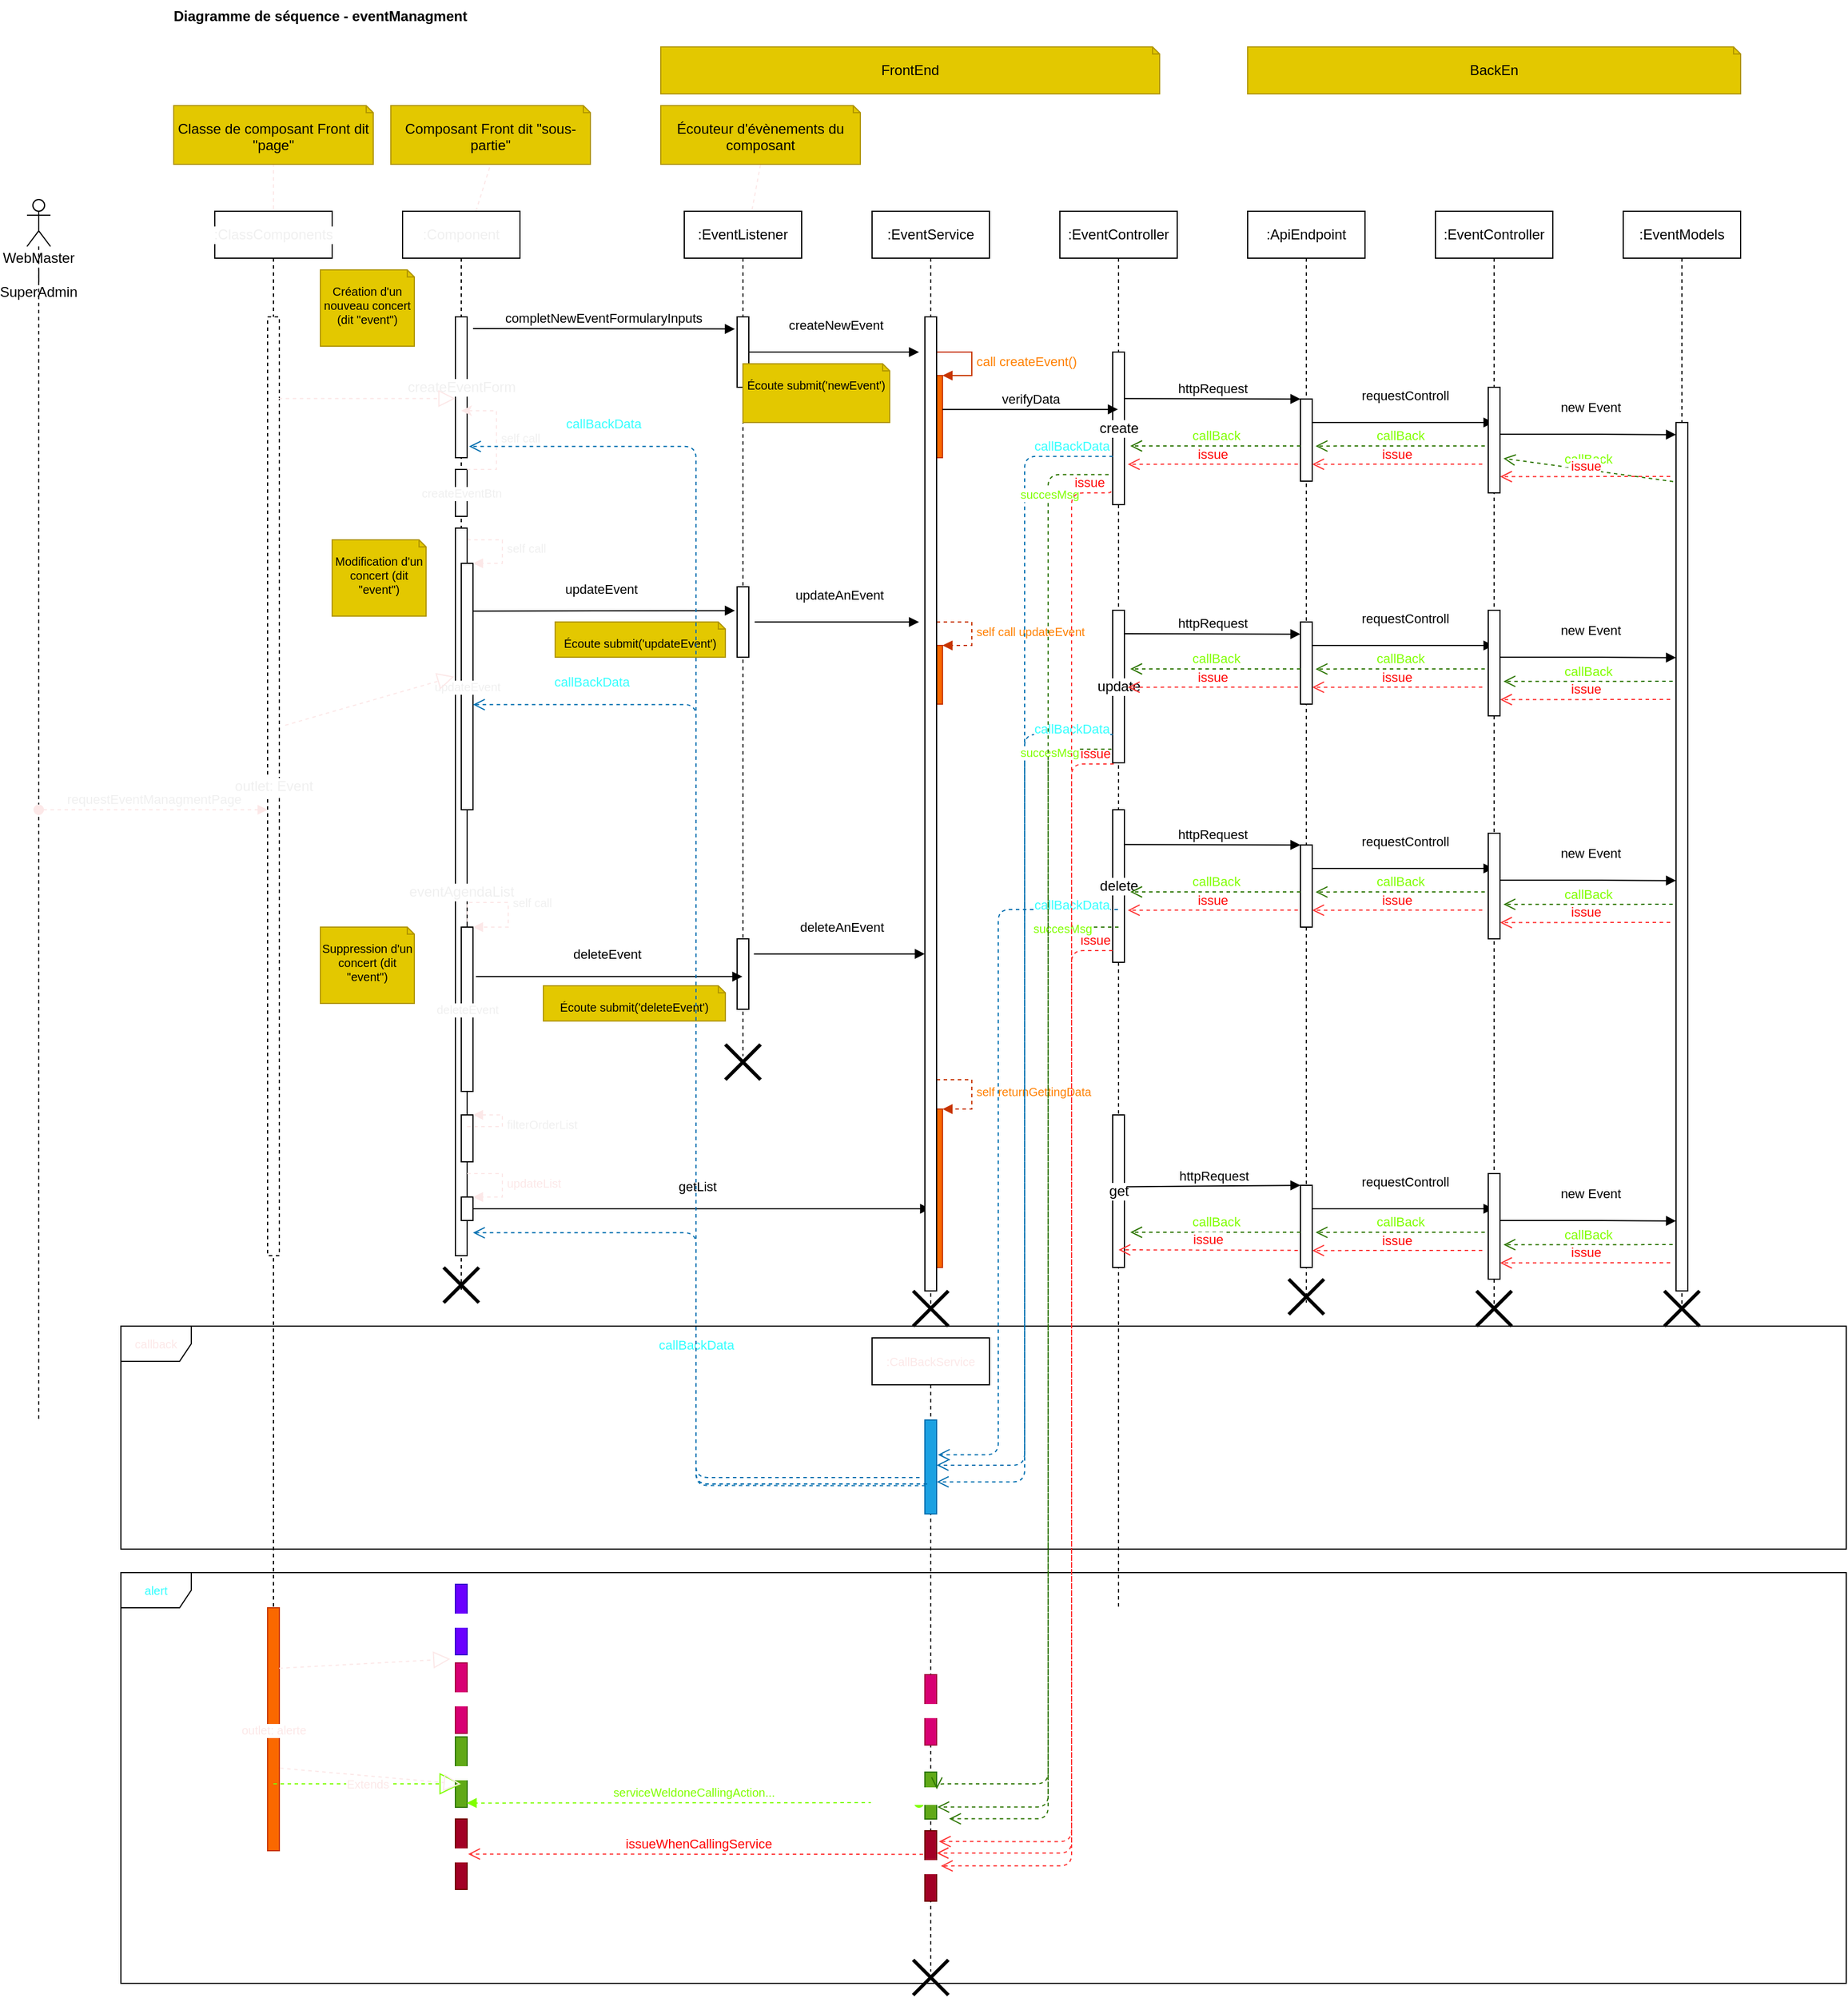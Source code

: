 <mxfile>
    <diagram id="rlpHna2dZdQ53F5dGSps" name="Page-1">
        <mxGraphModel dx="4118" dy="2448" grid="1" gridSize="10" guides="1" tooltips="1" connect="1" arrows="1" fold="1" page="1" pageScale="1" pageWidth="850" pageHeight="1100" math="0" shadow="0">
            <root>
                <mxCell id="0"/>
                <mxCell id="1" parent="0"/>
                <mxCell id="185" value=":CallBackService" style="shape=umlLifeline;perimeter=lifelinePerimeter;whiteSpace=wrap;html=1;container=1;collapsible=0;recursiveResize=0;outlineConnect=0;labelBackgroundColor=default;fontSize=10;fontColor=#FCE8E8;" vertex="1" parent="1">
                    <mxGeometry x="190" y="1140" width="100" height="540" as="geometry"/>
                </mxCell>
                <mxCell id="189" value="" style="html=1;points=[];perimeter=orthogonalPerimeter;labelBackgroundColor=default;fontSize=10;fontColor=#ffffff;fillColor=#1ba1e2;strokeColor=#006EAF;" vertex="1" parent="185">
                    <mxGeometry x="45" y="70" width="10" height="80" as="geometry"/>
                </mxCell>
                <mxCell id="183" value="alert" style="shape=umlFrame;whiteSpace=wrap;html=1;labelBackgroundColor=default;fontSize=10;fontColor=#33FFFF;movable=1;resizable=1;rotatable=1;deletable=1;editable=1;connectable=1;" vertex="1" parent="1">
                    <mxGeometry x="-450" y="1340" width="1470" height="350" as="geometry"/>
                </mxCell>
                <mxCell id="73" value="" style="edgeStyle=none;orthogonalLoop=1;jettySize=auto;html=1;strokeColor=#FCE8E8;fontColor=#F0F0F0;entryX=0.5;entryY=1;entryDx=0;entryDy=0;entryPerimeter=0;endArrow=none;endFill=0;dashed=1;" edge="1" parent="1" source="4" target="72">
                    <mxGeometry width="80" relative="1" as="geometry">
                        <mxPoint x="-151.038" y="230" as="sourcePoint"/>
                        <mxPoint x="-125.0" y="150" as="targetPoint"/>
                        <Array as="points"/>
                    </mxGeometry>
                </mxCell>
                <mxCell id="70" value="" style="edgeStyle=none;orthogonalLoop=1;jettySize=auto;html=1;strokeColor=#FCE8E8;fontColor=#F0F0F0;entryX=0.5;entryY=1;entryDx=0;entryDy=0;entryPerimeter=0;endArrow=none;endFill=0;dashed=1;" edge="1" parent="1" source="67" target="68">
                    <mxGeometry width="80" relative="1" as="geometry">
                        <mxPoint x="-320" y="170" as="sourcePoint"/>
                        <mxPoint x="-80" y="320" as="targetPoint"/>
                        <Array as="points"/>
                    </mxGeometry>
                </mxCell>
                <mxCell id="71" value="" style="edgeStyle=none;orthogonalLoop=1;jettySize=auto;html=1;strokeColor=#FCE8E8;fontColor=#F0F0F0;entryX=0.5;entryY=1;entryDx=0;entryDy=0;entryPerimeter=0;endArrow=none;endFill=0;dashed=1;" edge="1" parent="1" source="66" target="69">
                    <mxGeometry width="80" relative="1" as="geometry">
                        <mxPoint x="-310" y="180" as="sourcePoint"/>
                        <mxPoint x="-310" y="150" as="targetPoint"/>
                        <Array as="points"/>
                    </mxGeometry>
                </mxCell>
                <mxCell id="2" value="WebMaster | SuperAdmin" style="shape=umlLifeline;participant=umlActor;perimeter=lifelinePerimeter;whiteSpace=wrap;html=1;container=1;collapsible=0;recursiveResize=0;verticalAlign=top;spacingTop=36;outlineConnect=0;" parent="1" vertex="1">
                    <mxGeometry x="-530" y="170" width="20" height="1040" as="geometry"/>
                </mxCell>
                <mxCell id="3" value="Diagramme de séquence - eventManagment" style="text;align=left;fontStyle=1;verticalAlign=middle;spacingLeft=3;spacingRight=3;strokeColor=none;rotatable=0;points=[[0,0.5],[1,0.5]];portConstraint=eastwest;labelBackgroundColor=default;" parent="1" vertex="1">
                    <mxGeometry x="-410" width="550" height="26" as="geometry"/>
                </mxCell>
                <mxCell id="4" value=":EventListener" style="shape=umlLifeline;perimeter=lifelinePerimeter;whiteSpace=wrap;html=1;container=1;collapsible=0;recursiveResize=0;outlineConnect=0;" parent="1" vertex="1">
                    <mxGeometry x="30" y="180" width="100" height="720" as="geometry"/>
                </mxCell>
                <mxCell id="24" value="" style="html=1;points=[];perimeter=orthogonalPerimeter;labelBackgroundColor=none;" vertex="1" parent="4">
                    <mxGeometry x="45" y="90" width="10" height="60" as="geometry"/>
                </mxCell>
                <mxCell id="48" value="" style="html=1;points=[];perimeter=orthogonalPerimeter;labelBackgroundColor=none;" vertex="1" parent="4">
                    <mxGeometry x="45" y="320" width="10" height="60" as="geometry"/>
                </mxCell>
                <mxCell id="58" value="" style="html=1;points=[];perimeter=orthogonalPerimeter;labelBackgroundColor=none;" vertex="1" parent="4">
                    <mxGeometry x="45" y="620" width="10" height="60" as="geometry"/>
                </mxCell>
                <mxCell id="57" value="Écoute submit('deleteEvent')" style="shape=note2;boundedLbl=1;whiteSpace=wrap;html=1;size=6;verticalAlign=top;align=center;labelBackgroundColor=none;fillColor=#e3c800;fontColor=#000000;strokeColor=#B09500;fontSize=10;" vertex="1" parent="4">
                    <mxGeometry x="-120" y="660" width="155" height="30" as="geometry"/>
                </mxCell>
                <mxCell id="5" value=":EventController" style="shape=umlLifeline;perimeter=lifelinePerimeter;whiteSpace=wrap;html=1;container=1;collapsible=0;recursiveResize=0;outlineConnect=0;" parent="1" vertex="1">
                    <mxGeometry x="350" y="180" width="100" height="1190" as="geometry"/>
                </mxCell>
                <mxCell id="32" value="create" style="html=1;points=[];perimeter=orthogonalPerimeter;labelBackgroundColor=default;" vertex="1" parent="5">
                    <mxGeometry x="45" y="120" width="10" height="130" as="geometry"/>
                </mxCell>
                <mxCell id="109" value="update" style="html=1;points=[];perimeter=orthogonalPerimeter;labelBackgroundColor=default;" vertex="1" parent="5">
                    <mxGeometry x="45" y="340" width="10" height="130" as="geometry"/>
                </mxCell>
                <mxCell id="110" value="delete" style="html=1;points=[];perimeter=orthogonalPerimeter;labelBackgroundColor=default;" vertex="1" parent="5">
                    <mxGeometry x="45" y="510" width="10" height="130" as="geometry"/>
                </mxCell>
                <mxCell id="196" value="get" style="html=1;points=[];perimeter=orthogonalPerimeter;labelBackgroundColor=default;" vertex="1" parent="5">
                    <mxGeometry x="45" y="770" width="10" height="130" as="geometry"/>
                </mxCell>
                <mxCell id="6" value=":ApiEndpoint" style="shape=umlLifeline;perimeter=lifelinePerimeter;whiteSpace=wrap;html=1;container=1;collapsible=0;recursiveResize=0;outlineConnect=0;" parent="1" vertex="1">
                    <mxGeometry x="510" y="180" width="100" height="930" as="geometry"/>
                </mxCell>
                <mxCell id="11" value="" style="html=1;points=[];perimeter=orthogonalPerimeter;" parent="6" vertex="1">
                    <mxGeometry x="45" y="160" width="10" height="70" as="geometry"/>
                </mxCell>
                <mxCell id="40" value="requestControll" style="html=1;verticalAlign=bottom;endArrow=block;" edge="1" parent="6" target="16">
                    <mxGeometry x="0.024" y="14" width="80" relative="1" as="geometry">
                        <mxPoint x="55" y="180" as="sourcePoint"/>
                        <mxPoint x="200" y="180" as="targetPoint"/>
                        <mxPoint as="offset"/>
                        <Array as="points">
                            <mxPoint x="130" y="180"/>
                        </Array>
                    </mxGeometry>
                </mxCell>
                <mxCell id="111" value="" style="html=1;points=[];perimeter=orthogonalPerimeter;" vertex="1" parent="6">
                    <mxGeometry x="45" y="360.35" width="10" height="20" as="geometry"/>
                </mxCell>
                <mxCell id="112" value="httpRequest" style="html=1;verticalAlign=bottom;endArrow=block;entryX=0;entryY=0;exitX=1.038;exitY=0.305;exitDx=0;exitDy=0;exitPerimeter=0;" edge="1" parent="6" target="111">
                    <mxGeometry x="-0.003" relative="1" as="geometry">
                        <mxPoint x="-104.62" y="360.0" as="sourcePoint"/>
                        <mxPoint as="offset"/>
                    </mxGeometry>
                </mxCell>
                <mxCell id="128" value="callBack" style="html=1;verticalAlign=bottom;endArrow=open;dashed=1;endSize=8;entryX=1.248;entryY=0.677;entryDx=0;entryDy=0;entryPerimeter=0;fontColor=#80FF00;strokeColor=#2D7600;fillColor=#60a917;exitX=-0.282;exitY=0.611;exitDx=0;exitDy=0;exitPerimeter=0;" edge="1" parent="6">
                    <mxGeometry relative="1" as="geometry">
                        <mxPoint x="57.9" y="200.07" as="targetPoint"/>
                        <mxPoint x="202.1" y="200.0" as="sourcePoint"/>
                    </mxGeometry>
                </mxCell>
                <mxCell id="129" value="issue" style="html=1;verticalAlign=bottom;endArrow=open;dashed=1;endSize=8;entryX=1.458;entryY=0.122;entryDx=0;entryDy=0;entryPerimeter=0;fontColor=#FF0000;strokeColor=#FF3333;" edge="1" parent="6">
                    <mxGeometry relative="1" as="geometry">
                        <mxPoint x="55.0" y="215.59" as="targetPoint"/>
                        <mxPoint x="199.92" y="215.45" as="sourcePoint"/>
                    </mxGeometry>
                </mxCell>
                <mxCell id="130" value="callBack" style="html=1;verticalAlign=bottom;endArrow=open;dashed=1;endSize=8;fontColor=#80FF00;strokeColor=#2D7600;fillColor=#60a917;exitX=-0.282;exitY=0.611;exitDx=0;exitDy=0;exitPerimeter=0;" edge="1" parent="6">
                    <mxGeometry relative="1" as="geometry">
                        <mxPoint x="-100" y="200" as="targetPoint"/>
                        <mxPoint x="45.0" y="200" as="sourcePoint"/>
                    </mxGeometry>
                </mxCell>
                <mxCell id="131" value="issue" style="html=1;verticalAlign=bottom;endArrow=open;dashed=1;endSize=8;entryX=1.458;entryY=0.122;entryDx=0;entryDy=0;entryPerimeter=0;fontColor=#FF0000;strokeColor=#FF3333;" edge="1" parent="6">
                    <mxGeometry relative="1" as="geometry">
                        <mxPoint x="-102.1" y="215.59" as="targetPoint"/>
                        <mxPoint x="42.82" y="215.45" as="sourcePoint"/>
                    </mxGeometry>
                </mxCell>
                <mxCell id="36" value="" style="shape=umlDestroy;whiteSpace=wrap;html=1;strokeWidth=3;labelBackgroundColor=none;" vertex="1" parent="6">
                    <mxGeometry x="35" y="910" width="30" height="30" as="geometry"/>
                </mxCell>
                <mxCell id="12" value="httpRequest" style="html=1;verticalAlign=bottom;endArrow=block;entryX=0;entryY=0;exitX=1.038;exitY=0.305;exitDx=0;exitDy=0;exitPerimeter=0;" parent="1" source="32" target="11" edge="1">
                    <mxGeometry x="-0.003" relative="1" as="geometry">
                        <mxPoint x="410" y="340" as="sourcePoint"/>
                        <mxPoint as="offset"/>
                    </mxGeometry>
                </mxCell>
                <mxCell id="16" value=":EventController" style="shape=umlLifeline;perimeter=lifelinePerimeter;whiteSpace=wrap;html=1;container=1;collapsible=0;recursiveResize=0;outlineConnect=0;" vertex="1" parent="1">
                    <mxGeometry x="670" y="180" width="100" height="940" as="geometry"/>
                </mxCell>
                <mxCell id="41" value="" style="html=1;points=[];perimeter=orthogonalPerimeter;" vertex="1" parent="16">
                    <mxGeometry x="45" y="150" width="10" height="90" as="geometry"/>
                </mxCell>
                <mxCell id="132" value="" style="html=1;points=[];perimeter=orthogonalPerimeter;" vertex="1" parent="16">
                    <mxGeometry x="-115" y="350" width="10" height="70" as="geometry"/>
                </mxCell>
                <mxCell id="133" value="requestControll" style="html=1;verticalAlign=bottom;endArrow=block;" edge="1" parent="16">
                    <mxGeometry x="0.024" y="14" width="80" relative="1" as="geometry">
                        <mxPoint x="-105" y="370" as="sourcePoint"/>
                        <mxPoint x="49.5" y="370" as="targetPoint"/>
                        <mxPoint as="offset"/>
                        <Array as="points">
                            <mxPoint x="-30" y="370"/>
                        </Array>
                    </mxGeometry>
                </mxCell>
                <mxCell id="134" value="callBack" style="html=1;verticalAlign=bottom;endArrow=open;dashed=1;endSize=8;entryX=1.248;entryY=0.677;entryDx=0;entryDy=0;entryPerimeter=0;fontColor=#80FF00;strokeColor=#2D7600;fillColor=#60a917;exitX=-0.282;exitY=0.611;exitDx=0;exitDy=0;exitPerimeter=0;" edge="1" parent="16">
                    <mxGeometry relative="1" as="geometry">
                        <mxPoint x="-102.1" y="390.07" as="targetPoint"/>
                        <mxPoint x="42.1" y="390" as="sourcePoint"/>
                    </mxGeometry>
                </mxCell>
                <mxCell id="135" value="issue" style="html=1;verticalAlign=bottom;endArrow=open;dashed=1;endSize=8;entryX=1.458;entryY=0.122;entryDx=0;entryDy=0;entryPerimeter=0;fontColor=#FF0000;strokeColor=#FF3333;" edge="1" parent="16">
                    <mxGeometry relative="1" as="geometry">
                        <mxPoint x="-105.0" y="405.59" as="targetPoint"/>
                        <mxPoint x="39.92" y="405.45" as="sourcePoint"/>
                    </mxGeometry>
                </mxCell>
                <mxCell id="136" value="callBack" style="html=1;verticalAlign=bottom;endArrow=open;dashed=1;endSize=8;fontColor=#80FF00;strokeColor=#2D7600;fillColor=#60a917;exitX=-0.282;exitY=0.611;exitDx=0;exitDy=0;exitPerimeter=0;" edge="1" parent="16">
                    <mxGeometry relative="1" as="geometry">
                        <mxPoint x="-260" y="390" as="targetPoint"/>
                        <mxPoint x="-115" y="390" as="sourcePoint"/>
                    </mxGeometry>
                </mxCell>
                <mxCell id="137" value="issue" style="html=1;verticalAlign=bottom;endArrow=open;dashed=1;endSize=8;entryX=1.458;entryY=0.122;entryDx=0;entryDy=0;entryPerimeter=0;fontColor=#FF0000;strokeColor=#FF3333;" edge="1" parent="16">
                    <mxGeometry relative="1" as="geometry">
                        <mxPoint x="-262.1" y="405.59" as="targetPoint"/>
                        <mxPoint x="-117.18" y="405.45" as="sourcePoint"/>
                    </mxGeometry>
                </mxCell>
                <mxCell id="139" value="" style="html=1;points=[];perimeter=orthogonalPerimeter;" vertex="1" parent="16">
                    <mxGeometry x="45" y="340" width="10" height="90" as="geometry"/>
                </mxCell>
                <mxCell id="140" value="" style="html=1;points=[];perimeter=orthogonalPerimeter;" vertex="1" parent="16">
                    <mxGeometry x="205" y="370" width="10" height="50" as="geometry"/>
                </mxCell>
                <mxCell id="141" value="new Event" style="html=1;verticalAlign=bottom;endArrow=block;entryX=0.008;entryY=0.074;entryDx=0;entryDy=0;entryPerimeter=0;" edge="1" parent="16">
                    <mxGeometry x="0.024" y="14" width="80" relative="1" as="geometry">
                        <mxPoint x="54.92" y="380" as="sourcePoint"/>
                        <mxPoint x="205" y="380.36" as="targetPoint"/>
                        <mxPoint as="offset"/>
                        <Array as="points">
                            <mxPoint x="129.92" y="380"/>
                        </Array>
                    </mxGeometry>
                </mxCell>
                <mxCell id="142" value="callBack" style="html=1;verticalAlign=bottom;endArrow=open;dashed=1;endSize=8;entryX=1.248;entryY=0.677;entryDx=0;entryDy=0;entryPerimeter=0;fontColor=#80FF00;strokeColor=#2D7600;fillColor=#60a917;exitX=-0.282;exitY=0.611;exitDx=0;exitDy=0;exitPerimeter=0;" edge="1" parent="16" source="140">
                    <mxGeometry relative="1" as="geometry">
                        <mxPoint x="57.98" y="400.62" as="targetPoint"/>
                        <mxPoint x="-634.5" y="220" as="sourcePoint"/>
                    </mxGeometry>
                </mxCell>
                <mxCell id="143" value="issue" style="html=1;verticalAlign=bottom;endArrow=open;dashed=1;endSize=8;entryX=1.458;entryY=0.122;entryDx=0;entryDy=0;entryPerimeter=0;fontColor=#FF0000;strokeColor=#FF3333;" edge="1" parent="16">
                    <mxGeometry relative="1" as="geometry">
                        <mxPoint x="55.08" y="416.14" as="targetPoint"/>
                        <mxPoint x="200" y="416" as="sourcePoint"/>
                    </mxGeometry>
                </mxCell>
                <mxCell id="144" value="" style="html=1;points=[];perimeter=orthogonalPerimeter;" vertex="1" parent="16">
                    <mxGeometry x="-115" y="540" width="10" height="70" as="geometry"/>
                </mxCell>
                <mxCell id="145" value="requestControll" style="html=1;verticalAlign=bottom;endArrow=block;" edge="1" parent="16">
                    <mxGeometry x="0.024" y="14" width="80" relative="1" as="geometry">
                        <mxPoint x="-105" y="560" as="sourcePoint"/>
                        <mxPoint x="49.5" y="560" as="targetPoint"/>
                        <mxPoint as="offset"/>
                        <Array as="points">
                            <mxPoint x="-30" y="560"/>
                        </Array>
                    </mxGeometry>
                </mxCell>
                <mxCell id="146" value="callBack" style="html=1;verticalAlign=bottom;endArrow=open;dashed=1;endSize=8;entryX=1.248;entryY=0.677;entryDx=0;entryDy=0;entryPerimeter=0;fontColor=#80FF00;strokeColor=#2D7600;fillColor=#60a917;exitX=-0.282;exitY=0.611;exitDx=0;exitDy=0;exitPerimeter=0;" edge="1" parent="16">
                    <mxGeometry relative="1" as="geometry">
                        <mxPoint x="-102.1" y="580.07" as="targetPoint"/>
                        <mxPoint x="42.1" y="580" as="sourcePoint"/>
                    </mxGeometry>
                </mxCell>
                <mxCell id="147" value="issue" style="html=1;verticalAlign=bottom;endArrow=open;dashed=1;endSize=8;entryX=1.458;entryY=0.122;entryDx=0;entryDy=0;entryPerimeter=0;fontColor=#FF0000;strokeColor=#FF3333;" edge="1" parent="16">
                    <mxGeometry relative="1" as="geometry">
                        <mxPoint x="-105.0" y="595.59" as="targetPoint"/>
                        <mxPoint x="39.92" y="595.45" as="sourcePoint"/>
                    </mxGeometry>
                </mxCell>
                <mxCell id="148" value="callBack" style="html=1;verticalAlign=bottom;endArrow=open;dashed=1;endSize=8;fontColor=#80FF00;strokeColor=#2D7600;fillColor=#60a917;exitX=-0.282;exitY=0.611;exitDx=0;exitDy=0;exitPerimeter=0;" edge="1" parent="16">
                    <mxGeometry relative="1" as="geometry">
                        <mxPoint x="-260" y="580" as="targetPoint"/>
                        <mxPoint x="-115" y="580" as="sourcePoint"/>
                    </mxGeometry>
                </mxCell>
                <mxCell id="149" value="issue" style="html=1;verticalAlign=bottom;endArrow=open;dashed=1;endSize=8;entryX=1.458;entryY=0.122;entryDx=0;entryDy=0;entryPerimeter=0;fontColor=#FF0000;strokeColor=#FF3333;" edge="1" parent="16">
                    <mxGeometry relative="1" as="geometry">
                        <mxPoint x="-262.1" y="595.59" as="targetPoint"/>
                        <mxPoint x="-117.18" y="595.45" as="sourcePoint"/>
                    </mxGeometry>
                </mxCell>
                <mxCell id="150" value="httpRequest" style="html=1;verticalAlign=bottom;endArrow=block;entryX=0;entryY=0;exitX=1.038;exitY=0.305;exitDx=0;exitDy=0;exitPerimeter=0;" edge="1" parent="16" target="144">
                    <mxGeometry x="-0.003" relative="1" as="geometry">
                        <mxPoint x="-264.62" y="539.65" as="sourcePoint"/>
                        <mxPoint as="offset"/>
                    </mxGeometry>
                </mxCell>
                <mxCell id="151" value="" style="html=1;points=[];perimeter=orthogonalPerimeter;" vertex="1" parent="16">
                    <mxGeometry x="45" y="530" width="10" height="90" as="geometry"/>
                </mxCell>
                <mxCell id="152" value="" style="html=1;points=[];perimeter=orthogonalPerimeter;" vertex="1" parent="16">
                    <mxGeometry x="205" y="560" width="10" height="50" as="geometry"/>
                </mxCell>
                <mxCell id="153" value="new Event" style="html=1;verticalAlign=bottom;endArrow=block;entryX=0.008;entryY=0.074;entryDx=0;entryDy=0;entryPerimeter=0;" edge="1" parent="16">
                    <mxGeometry x="0.024" y="14" width="80" relative="1" as="geometry">
                        <mxPoint x="54.92" y="570" as="sourcePoint"/>
                        <mxPoint x="205" y="570.36" as="targetPoint"/>
                        <mxPoint as="offset"/>
                        <Array as="points">
                            <mxPoint x="129.92" y="570"/>
                        </Array>
                    </mxGeometry>
                </mxCell>
                <mxCell id="154" value="callBack" style="html=1;verticalAlign=bottom;endArrow=open;dashed=1;endSize=8;entryX=1.248;entryY=0.677;entryDx=0;entryDy=0;entryPerimeter=0;fontColor=#80FF00;strokeColor=#2D7600;fillColor=#60a917;exitX=-0.282;exitY=0.611;exitDx=0;exitDy=0;exitPerimeter=0;" edge="1" parent="16" source="152">
                    <mxGeometry relative="1" as="geometry">
                        <mxPoint x="57.98" y="590.62" as="targetPoint"/>
                        <mxPoint x="-634.5" y="410" as="sourcePoint"/>
                    </mxGeometry>
                </mxCell>
                <mxCell id="155" value="issue" style="html=1;verticalAlign=bottom;endArrow=open;dashed=1;endSize=8;entryX=1.458;entryY=0.122;entryDx=0;entryDy=0;entryPerimeter=0;fontColor=#FF0000;strokeColor=#FF3333;" edge="1" parent="16">
                    <mxGeometry relative="1" as="geometry">
                        <mxPoint x="55.08" y="606.14" as="targetPoint"/>
                        <mxPoint x="200" y="606" as="sourcePoint"/>
                    </mxGeometry>
                </mxCell>
                <mxCell id="37" value="" style="shape=umlDestroy;whiteSpace=wrap;html=1;strokeWidth=3;labelBackgroundColor=none;" vertex="1" parent="16">
                    <mxGeometry x="35" y="920" width="30" height="30" as="geometry"/>
                </mxCell>
                <mxCell id="156" value="" style="html=1;points=[];perimeter=orthogonalPerimeter;" vertex="1" parent="16">
                    <mxGeometry x="-115" y="830" width="10" height="70" as="geometry"/>
                </mxCell>
                <mxCell id="157" value="requestControll" style="html=1;verticalAlign=bottom;endArrow=block;" edge="1" parent="16">
                    <mxGeometry x="0.024" y="14" width="80" relative="1" as="geometry">
                        <mxPoint x="-105" y="850" as="sourcePoint"/>
                        <mxPoint x="49.5" y="850" as="targetPoint"/>
                        <mxPoint as="offset"/>
                        <Array as="points">
                            <mxPoint x="-30" y="850"/>
                        </Array>
                    </mxGeometry>
                </mxCell>
                <mxCell id="158" value="callBack" style="html=1;verticalAlign=bottom;endArrow=open;dashed=1;endSize=8;entryX=1.248;entryY=0.677;entryDx=0;entryDy=0;entryPerimeter=0;fontColor=#80FF00;strokeColor=#2D7600;fillColor=#60a917;exitX=-0.282;exitY=0.611;exitDx=0;exitDy=0;exitPerimeter=0;" edge="1" parent="16">
                    <mxGeometry relative="1" as="geometry">
                        <mxPoint x="-102.1" y="870.07" as="targetPoint"/>
                        <mxPoint x="42.1" y="870" as="sourcePoint"/>
                    </mxGeometry>
                </mxCell>
                <mxCell id="159" value="issue" style="html=1;verticalAlign=bottom;endArrow=open;dashed=1;endSize=8;entryX=1.458;entryY=0.122;entryDx=0;entryDy=0;entryPerimeter=0;fontColor=#FF0000;strokeColor=#FF3333;" edge="1" parent="16">
                    <mxGeometry relative="1" as="geometry">
                        <mxPoint x="-105.0" y="885.59" as="targetPoint"/>
                        <mxPoint x="39.92" y="885.45" as="sourcePoint"/>
                    </mxGeometry>
                </mxCell>
                <mxCell id="160" value="callBack" style="html=1;verticalAlign=bottom;endArrow=open;dashed=1;endSize=8;fontColor=#80FF00;strokeColor=#2D7600;fillColor=#60a917;exitX=-0.282;exitY=0.611;exitDx=0;exitDy=0;exitPerimeter=0;" edge="1" parent="16">
                    <mxGeometry relative="1" as="geometry">
                        <mxPoint x="-260" y="870" as="targetPoint"/>
                        <mxPoint x="-115" y="870" as="sourcePoint"/>
                    </mxGeometry>
                </mxCell>
                <mxCell id="161" value="issue" style="html=1;verticalAlign=bottom;endArrow=open;dashed=1;endSize=8;fontColor=#FF0000;strokeColor=#FF3333;" edge="1" parent="16">
                    <mxGeometry relative="1" as="geometry">
                        <mxPoint x="-270" y="885" as="targetPoint"/>
                        <mxPoint x="-117.18" y="885.45" as="sourcePoint"/>
                    </mxGeometry>
                </mxCell>
                <mxCell id="163" value="" style="html=1;points=[];perimeter=orthogonalPerimeter;" vertex="1" parent="16">
                    <mxGeometry x="45" y="820" width="10" height="90" as="geometry"/>
                </mxCell>
                <mxCell id="164" value="" style="html=1;points=[];perimeter=orthogonalPerimeter;" vertex="1" parent="16">
                    <mxGeometry x="205" y="850" width="10" height="50" as="geometry"/>
                </mxCell>
                <mxCell id="165" value="new Event" style="html=1;verticalAlign=bottom;endArrow=block;entryX=0.008;entryY=0.074;entryDx=0;entryDy=0;entryPerimeter=0;" edge="1" parent="16">
                    <mxGeometry x="0.024" y="14" width="80" relative="1" as="geometry">
                        <mxPoint x="54.92" y="860" as="sourcePoint"/>
                        <mxPoint x="205" y="860.36" as="targetPoint"/>
                        <mxPoint as="offset"/>
                        <Array as="points">
                            <mxPoint x="129.92" y="860"/>
                        </Array>
                    </mxGeometry>
                </mxCell>
                <mxCell id="166" value="callBack" style="html=1;verticalAlign=bottom;endArrow=open;dashed=1;endSize=8;entryX=1.248;entryY=0.677;entryDx=0;entryDy=0;entryPerimeter=0;fontColor=#80FF00;strokeColor=#2D7600;fillColor=#60a917;exitX=-0.282;exitY=0.611;exitDx=0;exitDy=0;exitPerimeter=0;" edge="1" parent="16" source="164">
                    <mxGeometry relative="1" as="geometry">
                        <mxPoint x="57.98" y="880.62" as="targetPoint"/>
                        <mxPoint x="-634.5" y="700" as="sourcePoint"/>
                    </mxGeometry>
                </mxCell>
                <mxCell id="167" value="issue" style="html=1;verticalAlign=bottom;endArrow=open;dashed=1;endSize=8;entryX=1.458;entryY=0.122;entryDx=0;entryDy=0;entryPerimeter=0;fontColor=#FF0000;strokeColor=#FF3333;" edge="1" parent="16">
                    <mxGeometry relative="1" as="geometry">
                        <mxPoint x="55.08" y="896.14" as="targetPoint"/>
                        <mxPoint x="200" y="896" as="sourcePoint"/>
                    </mxGeometry>
                </mxCell>
                <mxCell id="17" value=":EventModels" style="shape=umlLifeline;perimeter=lifelinePerimeter;whiteSpace=wrap;html=1;container=1;collapsible=0;recursiveResize=0;outlineConnect=0;" vertex="1" parent="1">
                    <mxGeometry x="830" y="180" width="100" height="940" as="geometry"/>
                </mxCell>
                <mxCell id="42" value="" style="html=1;points=[];perimeter=orthogonalPerimeter;" vertex="1" parent="17">
                    <mxGeometry x="45" y="180" width="10" height="740" as="geometry"/>
                </mxCell>
                <mxCell id="44" value="new Event" style="html=1;verticalAlign=bottom;endArrow=block;entryX=0.008;entryY=0.074;entryDx=0;entryDy=0;entryPerimeter=0;" edge="1" parent="17">
                    <mxGeometry x="0.024" y="14" width="80" relative="1" as="geometry">
                        <mxPoint x="-105.08" y="190" as="sourcePoint"/>
                        <mxPoint x="45.0" y="190.36" as="targetPoint"/>
                        <mxPoint as="offset"/>
                        <Array as="points">
                            <mxPoint x="-30.08" y="190"/>
                        </Array>
                    </mxGeometry>
                </mxCell>
                <mxCell id="124" value="callBack" style="html=1;verticalAlign=bottom;endArrow=open;dashed=1;endSize=8;entryX=1.248;entryY=0.677;entryDx=0;entryDy=0;entryPerimeter=0;fontColor=#80FF00;strokeColor=#2D7600;fillColor=#60a917;exitX=-0.245;exitY=0.068;exitDx=0;exitDy=0;exitPerimeter=0;" edge="1" parent="17" source="42">
                    <mxGeometry relative="1" as="geometry">
                        <mxPoint x="-102.02" y="210.62" as="targetPoint"/>
                        <mxPoint x="35.5" y="210" as="sourcePoint"/>
                    </mxGeometry>
                </mxCell>
                <mxCell id="125" value="issue" style="html=1;verticalAlign=bottom;endArrow=open;dashed=1;endSize=8;entryX=1.458;entryY=0.122;entryDx=0;entryDy=0;entryPerimeter=0;fontColor=#FF0000;strokeColor=#FF3333;" edge="1" parent="17">
                    <mxGeometry relative="1" as="geometry">
                        <mxPoint x="-104.92" y="226.14" as="targetPoint"/>
                        <mxPoint x="40" y="226" as="sourcePoint"/>
                    </mxGeometry>
                </mxCell>
                <mxCell id="38" value="" style="shape=umlDestroy;whiteSpace=wrap;html=1;strokeWidth=3;labelBackgroundColor=none;" vertex="1" parent="17">
                    <mxGeometry x="35" y="920" width="30" height="30" as="geometry"/>
                </mxCell>
                <mxCell id="19" value=":EventService" style="shape=umlLifeline;perimeter=lifelinePerimeter;whiteSpace=wrap;html=1;container=1;collapsible=0;recursiveResize=0;outlineConnect=0;" vertex="1" parent="1">
                    <mxGeometry x="190" y="180" width="100" height="940" as="geometry"/>
                </mxCell>
                <mxCell id="64" value="" style="html=1;points=[];perimeter=orthogonalPerimeter;labelBackgroundColor=default;fontColor=#000000;fillColor=#fa6800;strokeColor=#C73500;" vertex="1" parent="19">
                    <mxGeometry x="50" y="140" width="10" height="70" as="geometry"/>
                </mxCell>
                <mxCell id="65" value="call createEvent()" style="edgeStyle=orthogonalEdgeStyle;html=1;align=left;spacingLeft=2;endArrow=block;rounded=0;entryX=1;entryY=0;strokeColor=#C73500;fontColor=#FF8000;fillColor=#fa6800;" edge="1" target="64" parent="19">
                    <mxGeometry relative="1" as="geometry">
                        <mxPoint x="55" y="120" as="sourcePoint"/>
                        <Array as="points">
                            <mxPoint x="85" y="120"/>
                        </Array>
                    </mxGeometry>
                </mxCell>
                <mxCell id="107" value="" style="html=1;points=[];perimeter=orthogonalPerimeter;labelBackgroundColor=default;fontSize=10;fontColor=#000000;fillColor=#fa6800;strokeColor=#C73500;" vertex="1" parent="19">
                    <mxGeometry x="50" y="370" width="10" height="50" as="geometry"/>
                </mxCell>
                <mxCell id="108" value="self call updateEvent" style="edgeStyle=orthogonalEdgeStyle;html=1;align=left;spacingLeft=2;endArrow=block;rounded=0;entryX=1;entryY=0;dashed=1;strokeColor=#C73500;fontSize=10;fontColor=#FF8000;fillColor=#fa6800;" edge="1" target="107" parent="19">
                    <mxGeometry relative="1" as="geometry">
                        <mxPoint x="55" y="350" as="sourcePoint"/>
                        <Array as="points">
                            <mxPoint x="85" y="350"/>
                        </Array>
                    </mxGeometry>
                </mxCell>
                <mxCell id="121" value="" style="html=1;points=[];perimeter=orthogonalPerimeter;labelBackgroundColor=default;fontSize=10;fontColor=#000000;fillColor=#fa6800;strokeColor=#C73500;" vertex="1" parent="19">
                    <mxGeometry x="50" y="765.03" width="10" height="134.97" as="geometry"/>
                </mxCell>
                <mxCell id="122" value="self returnGettingData" style="edgeStyle=orthogonalEdgeStyle;html=1;align=left;spacingLeft=2;endArrow=block;rounded=0;entryX=1;entryY=0;dashed=1;strokeColor=#C73500;fontSize=10;fontColor=#FF8000;fillColor=#fa6800;" edge="1" target="121" parent="19">
                    <mxGeometry relative="1" as="geometry">
                        <mxPoint x="55" y="740.03" as="sourcePoint"/>
                        <Array as="points">
                            <mxPoint x="85" y="740.03"/>
                        </Array>
                    </mxGeometry>
                </mxCell>
                <mxCell id="33" value="" style="shape=umlDestroy;whiteSpace=wrap;html=1;strokeWidth=3;labelBackgroundColor=none;" vertex="1" parent="19">
                    <mxGeometry x="35" y="920" width="30" height="30" as="geometry"/>
                </mxCell>
                <mxCell id="201" value="issue" style="html=1;verticalAlign=bottom;endArrow=open;dashed=1;endSize=8;entryX=1.194;entryY=0.153;entryDx=0;entryDy=0;entryPerimeter=0;fontColor=#FF0000;strokeColor=#FF3333;edgeStyle=orthogonalEdgeStyle;" edge="1" parent="19" target="191">
                    <mxGeometry x="-0.967" relative="1" as="geometry">
                        <mxPoint x="60.0" y="630.14" as="targetPoint"/>
                        <mxPoint x="204.92" y="630" as="sourcePoint"/>
                        <Array as="points">
                            <mxPoint x="170" y="630"/>
                            <mxPoint x="170" y="1389"/>
                        </Array>
                        <mxPoint as="offset"/>
                    </mxGeometry>
                </mxCell>
                <mxCell id="20" value="FrontEnd" style="shape=note2;boundedLbl=1;whiteSpace=wrap;html=1;size=6;verticalAlign=top;align=center;labelBackgroundColor=none;fillColor=#e3c800;fontColor=#000000;strokeColor=#B09500;" vertex="1" parent="1">
                    <mxGeometry x="10" y="40" width="425" height="40" as="geometry"/>
                </mxCell>
                <mxCell id="21" value="BackEn" style="shape=note2;boundedLbl=1;whiteSpace=wrap;html=1;size=6;verticalAlign=top;align=center;labelBackgroundColor=none;fillColor=#e3c800;fontColor=#000000;strokeColor=#B09500;" vertex="1" parent="1">
                    <mxGeometry x="510" y="40" width="420" height="40" as="geometry"/>
                </mxCell>
                <mxCell id="23" value="verifyData" style="html=1;verticalAlign=bottom;endArrow=block;exitX=0.993;exitY=0.412;exitDx=0;exitDy=0;exitPerimeter=0;" edge="1" parent="1" source="64" target="5">
                    <mxGeometry width="80" relative="1" as="geometry">
                        <mxPoint x="250" y="316" as="sourcePoint"/>
                        <mxPoint x="390" y="316" as="targetPoint"/>
                    </mxGeometry>
                </mxCell>
                <mxCell id="22" value="createNewEvent" style="html=1;verticalAlign=bottom;endArrow=block;" edge="1" parent="1" source="24">
                    <mxGeometry x="0.024" y="14" width="80" relative="1" as="geometry">
                        <mxPoint x="80" y="290" as="sourcePoint"/>
                        <mxPoint x="230" y="300" as="targetPoint"/>
                        <mxPoint as="offset"/>
                    </mxGeometry>
                </mxCell>
                <mxCell id="47" value="updateEvent" style="html=1;verticalAlign=bottom;endArrow=block;entryX=-0.182;entryY=0.172;entryDx=0;entryDy=0;entryPerimeter=0;exitX=0.984;exitY=0.194;exitDx=0;exitDy=0;exitPerimeter=0;" edge="1" parent="1" source="80">
                    <mxGeometry x="-0.018" y="10" width="80" relative="1" as="geometry">
                        <mxPoint x="-110" y="520" as="sourcePoint"/>
                        <mxPoint x="73.18" y="520.32" as="targetPoint"/>
                        <mxPoint as="offset"/>
                    </mxGeometry>
                </mxCell>
                <mxCell id="50" value="updateAnEvent" style="html=1;verticalAlign=bottom;endArrow=block;" edge="1" parent="1">
                    <mxGeometry x="0.024" y="14" width="80" relative="1" as="geometry">
                        <mxPoint x="90" y="530" as="sourcePoint"/>
                        <mxPoint x="230" y="530" as="targetPoint"/>
                        <mxPoint as="offset"/>
                    </mxGeometry>
                </mxCell>
                <mxCell id="55" value="Écoute submit('newEvent')" style="shape=note2;boundedLbl=1;whiteSpace=wrap;html=1;size=6;verticalAlign=top;align=center;labelBackgroundColor=none;fillColor=#e3c800;fontColor=#000000;strokeColor=#B09500;fontSize=10;" vertex="1" parent="1">
                    <mxGeometry x="80" y="310" width="125" height="50" as="geometry"/>
                </mxCell>
                <mxCell id="56" value="Écoute submit('updateEvent')" style="shape=note2;boundedLbl=1;whiteSpace=wrap;html=1;size=6;verticalAlign=top;align=center;labelBackgroundColor=none;fillColor=#e3c800;fontColor=#000000;strokeColor=#B09500;fontSize=10;" vertex="1" parent="1">
                    <mxGeometry x="-80" y="530" width="145" height="30" as="geometry"/>
                </mxCell>
                <mxCell id="35" value="" style="shape=umlDestroy;whiteSpace=wrap;html=1;strokeWidth=3;labelBackgroundColor=none;" vertex="1" parent="1">
                    <mxGeometry x="225" y="1670" width="30" height="30" as="geometry"/>
                </mxCell>
                <mxCell id="66" value=":Component" style="shape=umlLifeline;perimeter=lifelinePerimeter;whiteSpace=wrap;html=1;container=1;collapsible=0;recursiveResize=0;outlineConnect=0;labelBackgroundColor=default;fontColor=#F0F0F0;" vertex="1" parent="1">
                    <mxGeometry x="-210" y="180" width="100" height="920" as="geometry"/>
                </mxCell>
                <mxCell id="76" value="createEventForm" style="html=1;points=[];perimeter=orthogonalPerimeter;labelBackgroundColor=default;fontColor=#F0F0F0;" vertex="1" parent="66">
                    <mxGeometry x="45" y="90" width="10" height="120" as="geometry"/>
                </mxCell>
                <mxCell id="79" value="eventAgendaList" style="html=1;points=[];perimeter=orthogonalPerimeter;labelBackgroundColor=default;fontColor=#F0F0F0;" vertex="1" parent="66">
                    <mxGeometry x="45" y="270" width="10" height="620" as="geometry"/>
                </mxCell>
                <mxCell id="80" value="updateEvent" style="html=1;points=[];perimeter=orthogonalPerimeter;labelBackgroundColor=default;fontSize=10;fontColor=#F0F0F0;" vertex="1" parent="66">
                    <mxGeometry x="50" y="300" width="10" height="210" as="geometry"/>
                </mxCell>
                <mxCell id="81" value="self call" style="edgeStyle=orthogonalEdgeStyle;html=1;align=left;spacingLeft=2;endArrow=block;rounded=0;entryX=1;entryY=0;dashed=1;strokeColor=#FCE8E8;fontSize=10;fontColor=#F0F0F0;exitX=1.133;exitY=0.014;exitDx=0;exitDy=0;exitPerimeter=0;" edge="1" target="80" parent="66" source="79">
                    <mxGeometry relative="1" as="geometry">
                        <mxPoint x="55" y="345" as="sourcePoint"/>
                        <Array as="points">
                            <mxPoint x="56" y="280"/>
                            <mxPoint x="85" y="280"/>
                            <mxPoint x="85" y="300"/>
                        </Array>
                    </mxGeometry>
                </mxCell>
                <mxCell id="82" value="deleteEvent" style="html=1;points=[];perimeter=orthogonalPerimeter;labelBackgroundColor=default;fontSize=10;fontColor=#F0F0F0;" vertex="1" parent="66">
                    <mxGeometry x="50" y="610" width="10" height="140" as="geometry"/>
                </mxCell>
                <mxCell id="83" value="self call" style="edgeStyle=orthogonalEdgeStyle;html=1;align=left;spacingLeft=2;endArrow=block;rounded=0;entryX=1;entryY=0;dashed=1;strokeColor=#FCE8E8;fontSize=10;fontColor=#F0F0F0;exitX=1.014;exitY=0.541;exitDx=0;exitDy=0;exitPerimeter=0;" edge="1" target="82" parent="66" source="79">
                    <mxGeometry relative="1" as="geometry">
                        <mxPoint x="60" y="590" as="sourcePoint"/>
                        <Array as="points">
                            <mxPoint x="90" y="589"/>
                            <mxPoint x="90" y="610"/>
                        </Array>
                    </mxGeometry>
                </mxCell>
                <mxCell id="86" value="createEventBtn" style="html=1;points=[];perimeter=orthogonalPerimeter;labelBackgroundColor=default;fontSize=10;fontColor=#F0F0F0;" vertex="1" parent="66">
                    <mxGeometry x="45" y="220" width="10" height="40" as="geometry"/>
                </mxCell>
                <mxCell id="87" value="self call" style="edgeStyle=orthogonalEdgeStyle;html=1;align=left;spacingLeft=2;endArrow=none;rounded=0;entryX=1;entryY=0;dashed=1;strokeColor=#FCE8E8;fontSize=10;fontColor=#F0F0F0;startArrow=classic;startFill=1;endFill=0;" edge="1" target="86" parent="66">
                    <mxGeometry relative="1" as="geometry">
                        <mxPoint x="50" y="170" as="sourcePoint"/>
                        <Array as="points">
                            <mxPoint x="80" y="170"/>
                        </Array>
                    </mxGeometry>
                </mxCell>
                <mxCell id="90" value="successComponent" style="html=1;points=[];perimeter=orthogonalPerimeter;labelBackgroundColor=default;fontSize=10;fontColor=#ffffff;fillColor=#60a917;strokeColor=#2D7600;" vertex="1" parent="66">
                    <mxGeometry x="45" y="1300" width="10" height="60" as="geometry"/>
                </mxCell>
                <mxCell id="91" value="issuesComponent" style="html=1;points=[];perimeter=orthogonalPerimeter;labelBackgroundColor=default;fontSize=10;fontColor=#ffffff;fillColor=#a20025;strokeColor=#6F0000;" vertex="1" parent="66">
                    <mxGeometry x="45" y="1370" width="10" height="60" as="geometry"/>
                </mxCell>
                <mxCell id="95" value="" style="html=1;points=[];perimeter=orthogonalPerimeter;labelBackgroundColor=default;fontSize=10;fontColor=#F0F0F0;" vertex="1" parent="66">
                    <mxGeometry x="50" y="770" width="10" height="40" as="geometry"/>
                </mxCell>
                <mxCell id="96" value="filterOrderList" style="edgeStyle=orthogonalEdgeStyle;html=1;align=left;spacingLeft=2;endArrow=block;rounded=0;entryX=1;entryY=0;dashed=1;strokeColor=#FCE8E8;fontSize=10;fontColor=#F0F0F0;" edge="1" target="95" parent="66">
                    <mxGeometry relative="1" as="geometry">
                        <mxPoint x="55" y="780" as="sourcePoint"/>
                        <Array as="points">
                            <mxPoint x="85" y="780"/>
                        </Array>
                    </mxGeometry>
                </mxCell>
                <mxCell id="97" value="" style="html=1;points=[];perimeter=orthogonalPerimeter;labelBackgroundColor=default;fontSize=10;fontColor=#FCE8E8;" vertex="1" parent="66">
                    <mxGeometry x="50" y="840" width="10" height="20" as="geometry"/>
                </mxCell>
                <mxCell id="98" value="updateList" style="edgeStyle=orthogonalEdgeStyle;html=1;align=left;spacingLeft=2;endArrow=block;rounded=0;entryX=1;entryY=0;dashed=1;strokeColor=#FCE8E8;fontSize=10;fontColor=#FCE8E8;" edge="1" target="97" parent="66">
                    <mxGeometry relative="1" as="geometry">
                        <mxPoint x="55" y="820" as="sourcePoint"/>
                        <Array as="points">
                            <mxPoint x="85" y="820"/>
                        </Array>
                    </mxGeometry>
                </mxCell>
                <mxCell id="184" value="" style="shape=umlDestroy;whiteSpace=wrap;html=1;strokeWidth=3;labelBackgroundColor=none;" vertex="1" parent="66">
                    <mxGeometry x="35" y="900" width="30" height="30" as="geometry"/>
                </mxCell>
                <mxCell id="67" value=":ClassComponents" style="shape=umlLifeline;perimeter=lifelinePerimeter;whiteSpace=wrap;html=1;container=1;collapsible=0;recursiveResize=0;outlineConnect=0;labelBackgroundColor=default;fontColor=#F0F0F0;" vertex="1" parent="1">
                    <mxGeometry x="-370" y="180" width="100" height="1297" as="geometry"/>
                </mxCell>
                <mxCell id="74" value="outlet: Event" style="html=1;points=[];perimeter=orthogonalPerimeter;labelBackgroundColor=default;fontColor=#F0F0F0;dashed=1;" vertex="1" parent="67">
                    <mxGeometry x="45" y="90" width="10" height="800" as="geometry"/>
                </mxCell>
                <mxCell id="89" value="outlet: alerte" style="html=1;points=[];perimeter=orthogonalPerimeter;labelBackgroundColor=default;fontSize=10;fontColor=#FCE8E8;fillColor=#fa6800;strokeColor=#C73500;" vertex="1" parent="67">
                    <mxGeometry x="45" y="1190" width="10" height="207" as="geometry"/>
                </mxCell>
                <mxCell id="172" value="Extends" style="endArrow=block;endSize=16;endFill=0;html=1;dashed=1;strokeColor=#80FF00;fontSize=10;fontColor=#FCE8E8;" edge="1" parent="67">
                    <mxGeometry width="160" relative="1" as="geometry">
                        <mxPoint x="50" y="1340" as="sourcePoint"/>
                        <mxPoint x="210" y="1340" as="targetPoint"/>
                    </mxGeometry>
                </mxCell>
                <mxCell id="171" value="redirectComponent" style="html=1;points=[];perimeter=orthogonalPerimeter;labelBackgroundColor=default;fontSize=10;fontColor=#ffffff;fillColor=#6a00ff;strokeColor=#3700CC;" vertex="1" parent="67">
                    <mxGeometry x="205" y="1170" width="10" height="60" as="geometry"/>
                </mxCell>
                <mxCell id="190" value="loadingComponent" style="html=1;points=[];perimeter=orthogonalPerimeter;labelBackgroundColor=default;fontSize=10;fontColor=#ffffff;fillColor=#d80073;strokeColor=#A50040;" vertex="1" parent="67">
                    <mxGeometry x="205" y="1237" width="10" height="60" as="geometry"/>
                </mxCell>
                <mxCell id="105" value="" style="endArrow=block;dashed=1;endFill=0;endSize=12;html=1;strokeColor=#FCE8E8;fontSize=10;fontColor=#F0F0F0;exitX=0.993;exitY=0.249;exitDx=0;exitDy=0;exitPerimeter=0;entryX=-0.432;entryY=1.061;entryDx=0;entryDy=0;entryPerimeter=0;" edge="1" parent="67" source="89" target="171">
                    <mxGeometry width="160" relative="1" as="geometry">
                        <mxPoint x="58" y="1213" as="sourcePoint"/>
                        <mxPoint x="209.5" y="1271.583" as="targetPoint"/>
                    </mxGeometry>
                </mxCell>
                <mxCell id="68" value="Classe de composant Front dit &quot;page&quot;" style="shape=note2;boundedLbl=1;whiteSpace=wrap;html=1;size=6;verticalAlign=top;align=center;labelBackgroundColor=none;fillColor=#e3c800;fontColor=#000000;strokeColor=#B09500;" vertex="1" parent="1">
                    <mxGeometry x="-405" y="90" width="170" height="50" as="geometry"/>
                </mxCell>
                <mxCell id="69" value="Composant Front dit &quot;sous-partie&quot;" style="shape=note2;boundedLbl=1;whiteSpace=wrap;html=1;size=6;verticalAlign=top;align=center;labelBackgroundColor=none;fillColor=#e3c800;fontColor=#000000;strokeColor=#B09500;" vertex="1" parent="1">
                    <mxGeometry x="-220" y="90" width="170" height="50" as="geometry"/>
                </mxCell>
                <mxCell id="72" value="Écouteur d'évènements du composant" style="shape=note2;boundedLbl=1;whiteSpace=wrap;html=1;size=6;verticalAlign=top;align=center;labelBackgroundColor=none;fillColor=#e3c800;fontColor=#000000;strokeColor=#B09500;" vertex="1" parent="1">
                    <mxGeometry x="10" y="90" width="170" height="50" as="geometry"/>
                </mxCell>
                <mxCell id="75" value="requestEventManagmentPage" style="html=1;verticalAlign=bottom;startArrow=oval;endArrow=block;startSize=8;dashed=1;strokeColor=#FCE8E8;fontColor=#F0F0F0;" edge="1" target="74" parent="1" source="2">
                    <mxGeometry relative="1" as="geometry">
                        <mxPoint x="-385" y="280" as="sourcePoint"/>
                    </mxGeometry>
                </mxCell>
                <mxCell id="9" value="completNewEventFormularyInputs" style="html=1;verticalAlign=bottom;endArrow=block;entryX=-0.182;entryY=0.172;entryDx=0;entryDy=0;entryPerimeter=0;" parent="1" target="24" edge="1">
                    <mxGeometry width="80" relative="1" as="geometry">
                        <mxPoint x="-150" y="280" as="sourcePoint"/>
                        <mxPoint x="-330" y="270" as="targetPoint"/>
                    </mxGeometry>
                </mxCell>
                <mxCell id="77" value="&lt;span style=&quot;&quot;&gt;Modification d'un concert (dit &quot;event&quot;)&lt;/span&gt;" style="shape=note2;boundedLbl=1;whiteSpace=wrap;html=1;size=6;verticalAlign=top;align=center;labelBackgroundColor=none;fillColor=#e3c800;fontColor=#000000;strokeColor=#B09500;fontSize=10;" vertex="1" parent="1">
                    <mxGeometry x="-270" y="460" width="80" height="65" as="geometry"/>
                </mxCell>
                <mxCell id="78" value="&lt;span style=&quot;&quot;&gt;Suppression d'un concert (dit &quot;event&quot;)&lt;/span&gt;" style="shape=note2;boundedLbl=1;whiteSpace=wrap;html=1;size=6;verticalAlign=top;align=center;labelBackgroundColor=none;fillColor=#e3c800;fontColor=#000000;strokeColor=#B09500;fontSize=10;" vertex="1" parent="1">
                    <mxGeometry x="-280" y="790" width="80" height="65" as="geometry"/>
                </mxCell>
                <mxCell id="52" value="Création d'un nouveau concert (dit &quot;event&quot;)" style="shape=note2;boundedLbl=1;whiteSpace=wrap;html=1;size=6;verticalAlign=top;align=center;labelBackgroundColor=none;fillColor=#e3c800;fontColor=#000000;strokeColor=#B09500;fontSize=10;" vertex="1" parent="1">
                    <mxGeometry x="-280" y="230" width="80" height="65" as="geometry"/>
                </mxCell>
                <mxCell id="93" value="" style="endArrow=block;dashed=1;endFill=0;endSize=12;html=1;strokeColor=#FCE8E8;fontSize=10;fontColor=#F0F0F0;entryX=-0.1;entryY=0.204;entryDx=0;entryDy=0;entryPerimeter=0;exitX=1.5;exitY=0.435;exitDx=0;exitDy=0;exitPerimeter=0;" edge="1" parent="1" source="74" target="79">
                    <mxGeometry width="160" relative="1" as="geometry">
                        <mxPoint x="-310" y="570" as="sourcePoint"/>
                        <mxPoint x="-170" y="570" as="targetPoint"/>
                    </mxGeometry>
                </mxCell>
                <mxCell id="99" value="getList" style="html=1;verticalAlign=bottom;endArrow=block;" edge="1" parent="1" target="19">
                    <mxGeometry x="-0.018" y="10" width="80" relative="1" as="geometry">
                        <mxPoint x="-150" y="1030.0" as="sourcePoint"/>
                        <mxPoint x="80" y="1030.0" as="targetPoint"/>
                        <mxPoint as="offset"/>
                    </mxGeometry>
                </mxCell>
                <mxCell id="34" value="" style="shape=umlDestroy;whiteSpace=wrap;html=1;strokeWidth=3;labelBackgroundColor=none;" vertex="1" parent="1">
                    <mxGeometry x="65" y="890" width="30" height="30" as="geometry"/>
                </mxCell>
                <mxCell id="104" value="serviceWeldoneCallingAction..." style="html=1;verticalAlign=bottom;startArrow=oval;startFill=1;endArrow=block;startSize=8;dashed=1;strokeColor=#80FF00;fontSize=10;fontColor=#80FF00;entryX=0.958;entryY=0.939;entryDx=0;entryDy=0;entryPerimeter=0;" edge="1" parent="1" target="90">
                    <mxGeometry width="60" relative="1" as="geometry">
                        <mxPoint x="230" y="1536" as="sourcePoint"/>
                        <mxPoint x="200" y="1413" as="targetPoint"/>
                    </mxGeometry>
                </mxCell>
                <mxCell id="106" value="" style="endArrow=block;dashed=1;endFill=0;endSize=12;html=1;strokeColor=#FCE8E8;fontSize=10;fontColor=#F0F0F0;exitX=1.068;exitY=0.66;exitDx=0;exitDy=0;exitPerimeter=0;" edge="1" parent="1" source="89">
                    <mxGeometry width="160" relative="1" as="geometry">
                        <mxPoint x="-314.12" y="1463" as="sourcePoint"/>
                        <mxPoint x="-160.5" y="1520.22" as="targetPoint"/>
                    </mxGeometry>
                </mxCell>
                <mxCell id="49" value="deleteEvent" style="html=1;verticalAlign=bottom;endArrow=block;exitX=1.247;exitY=0.301;exitDx=0;exitDy=0;exitPerimeter=0;" edge="1" parent="1" source="82" target="4">
                    <mxGeometry x="-0.018" y="10" width="80" relative="1" as="geometry">
                        <mxPoint x="-108.18" y="660" as="sourcePoint"/>
                        <mxPoint x="75.0" y="660.32" as="targetPoint"/>
                        <mxPoint as="offset"/>
                    </mxGeometry>
                </mxCell>
                <mxCell id="59" value="deleteAnEvent" style="html=1;verticalAlign=bottom;endArrow=block;exitX=1.431;exitY=0.214;exitDx=0;exitDy=0;exitPerimeter=0;" edge="1" parent="1" source="58" target="28">
                    <mxGeometry x="0.024" y="14" width="80" relative="1" as="geometry">
                        <mxPoint x="85" y="640" as="sourcePoint"/>
                        <mxPoint x="225" y="640" as="targetPoint"/>
                        <mxPoint as="offset"/>
                    </mxGeometry>
                </mxCell>
                <mxCell id="162" value="httpRequest" style="html=1;verticalAlign=bottom;endArrow=block;entryX=0;entryY=0;exitX=1.186;exitY=0.471;exitDx=0;exitDy=0;exitPerimeter=0;" edge="1" parent="1" target="156" source="196">
                    <mxGeometry x="-0.003" relative="1" as="geometry">
                        <mxPoint x="405.38" y="1009.65" as="sourcePoint"/>
                        <mxPoint as="offset"/>
                    </mxGeometry>
                </mxCell>
                <mxCell id="94" value="" style="endArrow=block;dashed=1;endFill=0;endSize=12;html=1;strokeColor=#FCE8E8;fontSize=10;fontColor=#F0F0F0;exitX=0.941;exitY=0.087;exitDx=0;exitDy=0;exitPerimeter=0;" edge="1" parent="1" source="74" target="76">
                    <mxGeometry width="160" relative="1" as="geometry">
                        <mxPoint x="-309" y="330.0" as="sourcePoint"/>
                        <mxPoint x="-165" y="330.21" as="targetPoint"/>
                    </mxGeometry>
                </mxCell>
                <mxCell id="181" value="callBackData" style="html=1;verticalAlign=bottom;endArrow=open;dashed=1;endSize=8;fontColor=#33FFFF;strokeColor=#006EAF;fillColor=#1ba1e2;entryX=1.164;entryY=0.92;entryDx=0;entryDy=0;entryPerimeter=0;exitX=0.053;exitY=0.698;exitDx=0;exitDy=0;exitPerimeter=0;edgeStyle=orthogonalEdgeStyle;" edge="1" parent="1" source="189">
                    <mxGeometry x="0.81" y="-10" relative="1" as="geometry">
                        <mxPoint x="-150.0" y="600.4" as="targetPoint"/>
                        <mxPoint x="242.86" y="600" as="sourcePoint"/>
                        <Array as="points">
                            <mxPoint x="40" y="1266"/>
                            <mxPoint x="40" y="600"/>
                        </Array>
                        <mxPoint x="1" as="offset"/>
                    </mxGeometry>
                </mxCell>
                <mxCell id="182" value="callBackData" style="html=1;verticalAlign=bottom;endArrow=open;dashed=1;endSize=8;fontColor=#33FFFF;strokeColor=#006EAF;fillColor=#1ba1e2;entryX=1.164;entryY=0.92;entryDx=0;entryDy=0;entryPerimeter=0;exitX=-0.454;exitY=0.613;exitDx=0;exitDy=0;exitPerimeter=0;edgeStyle=orthogonalEdgeStyle;" edge="1" parent="1" source="189">
                    <mxGeometry relative="1" as="geometry">
                        <mxPoint x="-150.0" y="1050.4" as="targetPoint"/>
                        <mxPoint x="242.86" y="1050" as="sourcePoint"/>
                        <Array as="points">
                            <mxPoint x="40" y="1259"/>
                            <mxPoint x="40" y="1050"/>
                        </Array>
                    </mxGeometry>
                </mxCell>
                <mxCell id="28" value="" style="html=1;points=[];perimeter=orthogonalPerimeter;labelBackgroundColor=none;" vertex="1" parent="1">
                    <mxGeometry x="235" y="270" width="10" height="830" as="geometry"/>
                </mxCell>
                <mxCell id="102" value="issueWhenCallingService" style="html=1;verticalAlign=bottom;endArrow=open;dashed=1;endSize=8;entryX=1.089;entryY=0.497;entryDx=0;entryDy=0;entryPerimeter=0;fontColor=#FF0000;strokeColor=#FF3333;exitX=0.469;exitY=0.686;exitDx=0;exitDy=0;exitPerimeter=0;" edge="1" parent="1" source="183" target="91">
                    <mxGeometry relative="1" as="geometry">
                        <mxPoint x="99.58" y="1478.14" as="targetPoint"/>
                        <mxPoint x="240" y="1483" as="sourcePoint"/>
                    </mxGeometry>
                </mxCell>
                <mxCell id="62" value="SuccesMsgService" style="html=1;points=[];perimeter=orthogonalPerimeter;labelBackgroundColor=default;fontColor=#ffffff;fillColor=#60a917;strokeColor=#2D7600;" vertex="1" parent="1">
                    <mxGeometry x="235" y="1510" width="10" height="40" as="geometry"/>
                </mxCell>
                <mxCell id="191" value="IssueService" style="html=1;points=[];perimeter=orthogonalPerimeter;labelBackgroundColor=default;fontSize=10;fontColor=#ffffff;fillColor=#a20025;strokeColor=#6F0000;" vertex="1" parent="1">
                    <mxGeometry x="235" y="1560" width="10" height="60" as="geometry"/>
                </mxCell>
                <mxCell id="193" value="LoadingService" style="html=1;points=[];perimeter=orthogonalPerimeter;labelBackgroundColor=default;fontSize=10;fontColor=#ffffff;fillColor=#d80073;strokeColor=#A50040;" vertex="1" parent="1">
                    <mxGeometry x="235" y="1427" width="10" height="60" as="geometry"/>
                </mxCell>
                <mxCell id="187" value="callback" style="shape=umlFrame;whiteSpace=wrap;html=1;labelBackgroundColor=default;fontSize=10;fontColor=#FCE8E8;" vertex="1" parent="1">
                    <mxGeometry x="-450" y="1130" width="1470" height="190" as="geometry"/>
                </mxCell>
                <mxCell id="173" value="callBackData" style="html=1;verticalAlign=bottom;endArrow=open;dashed=1;endSize=8;fontColor=#33FFFF;strokeColor=#006EAF;fillColor=#1ba1e2;entryX=1.164;entryY=0.92;entryDx=0;entryDy=0;entryPerimeter=0;exitX=0.191;exitY=0.681;exitDx=0;exitDy=0;exitPerimeter=0;edgeStyle=orthogonalEdgeStyle;" edge="1" parent="1" source="189" target="76">
                    <mxGeometry x="0.822" y="-10" relative="1" as="geometry">
                        <mxPoint x="-150" y="330" as="targetPoint"/>
                        <mxPoint x="239.5" y="380" as="sourcePoint"/>
                        <Array as="points">
                            <mxPoint x="40" y="1265"/>
                            <mxPoint x="40" y="380"/>
                        </Array>
                        <mxPoint x="1" as="offset"/>
                    </mxGeometry>
                </mxCell>
                <mxCell id="195" value="callBackData" style="html=1;verticalAlign=bottom;endArrow=open;dashed=1;endSize=8;fontColor=#33FFFF;strokeColor=#006EAF;fillColor=#1ba1e2;entryX=1.108;entryY=0.37;entryDx=0;entryDy=0;entryPerimeter=0;edgeStyle=orthogonalEdgeStyle;" edge="1" parent="1" source="5" target="189">
                    <mxGeometry x="-0.872" y="5" relative="1" as="geometry">
                        <mxPoint x="250" y="1240.0" as="targetPoint"/>
                        <mxPoint x="630" y="1450" as="sourcePoint"/>
                        <mxPoint as="offset"/>
                    </mxGeometry>
                </mxCell>
                <mxCell id="197" value="callBackData" style="html=1;verticalAlign=bottom;endArrow=open;dashed=1;endSize=8;fontColor=#33FFFF;strokeColor=#006EAF;fillColor=#1ba1e2;entryX=1.001;entryY=0.481;entryDx=0;entryDy=0;entryPerimeter=0;edgeStyle=orthogonalEdgeStyle;exitX=0.017;exitY=0.814;exitDx=0;exitDy=0;exitPerimeter=0;" edge="1" parent="1" source="109" target="189">
                    <mxGeometry x="-0.909" y="4" relative="1" as="geometry">
                        <mxPoint x="256.08" y="1249.6" as="targetPoint"/>
                        <mxPoint x="409.5" y="785" as="sourcePoint"/>
                        <mxPoint as="offset"/>
                    </mxGeometry>
                </mxCell>
                <mxCell id="198" value="callBackData" style="html=1;verticalAlign=bottom;endArrow=open;dashed=1;endSize=8;fontColor=#33FFFF;strokeColor=#006EAF;fillColor=#1ba1e2;entryX=1.017;entryY=0.659;entryDx=0;entryDy=0;entryPerimeter=0;edgeStyle=orthogonalEdgeStyle;exitX=0.017;exitY=0.684;exitDx=0;exitDy=0;exitPerimeter=0;" edge="1" parent="1" source="32" target="189">
                    <mxGeometry x="-0.929" relative="1" as="geometry">
                        <mxPoint x="266.08" y="1259.6" as="targetPoint"/>
                        <mxPoint x="405.17" y="635.82" as="sourcePoint"/>
                        <mxPoint x="1" as="offset"/>
                    </mxGeometry>
                </mxCell>
                <mxCell id="199" value="" style="html=1;verticalAlign=bottom;endArrow=open;dashed=1;endSize=8;fontColor=#80FF00;strokeColor=#2D7600;fillColor=#60a917;exitX=-0.282;exitY=0.611;exitDx=0;exitDy=0;exitPerimeter=0;entryX=1.063;entryY=0.744;entryDx=0;entryDy=0;entryPerimeter=0;edgeStyle=orthogonalEdgeStyle;" edge="1" parent="1" target="62">
                    <mxGeometry relative="1" as="geometry">
                        <mxPoint x="255" y="790" as="targetPoint"/>
                        <mxPoint x="400" y="790" as="sourcePoint"/>
                        <Array as="points">
                            <mxPoint x="340" y="790"/>
                            <mxPoint x="340" y="1540"/>
                        </Array>
                    </mxGeometry>
                </mxCell>
                <mxCell id="200" value="succesMsg" style="edgeLabel;html=1;align=center;verticalAlign=middle;resizable=0;points=[];fontSize=10;fontColor=#80FF00;" vertex="1" connectable="0" parent="199">
                    <mxGeometry x="-0.893" y="1" relative="1" as="geometry">
                        <mxPoint as="offset"/>
                    </mxGeometry>
                </mxCell>
                <mxCell id="202" value="issue" style="html=1;verticalAlign=bottom;endArrow=open;dashed=1;endSize=8;fontColor=#FF0000;strokeColor=#FF3333;edgeStyle=orthogonalEdgeStyle;exitX=0.089;exitY=1.008;exitDx=0;exitDy=0;exitPerimeter=0;" edge="1" parent="1" source="109" target="191">
                    <mxGeometry x="-0.97" relative="1" as="geometry">
                        <mxPoint x="256.94" y="1579.18" as="targetPoint"/>
                        <mxPoint x="404.92" y="820" as="sourcePoint"/>
                        <Array as="points">
                            <mxPoint x="360" y="651"/>
                            <mxPoint x="360" y="1579"/>
                        </Array>
                        <mxPoint as="offset"/>
                    </mxGeometry>
                </mxCell>
                <mxCell id="204" value="" style="html=1;verticalAlign=bottom;endArrow=open;dashed=1;endSize=8;fontColor=#80FF00;strokeColor=#2D7600;fillColor=#60a917;exitX=-0.089;exitY=0.911;exitDx=0;exitDy=0;exitPerimeter=0;entryX=1.063;entryY=0.744;entryDx=0;entryDy=0;entryPerimeter=0;edgeStyle=orthogonalEdgeStyle;" edge="1" parent="1" source="109">
                    <mxGeometry relative="1" as="geometry">
                        <mxPoint x="255.63" y="1549.76" as="targetPoint"/>
                        <mxPoint x="410" y="800" as="sourcePoint"/>
                        <Array as="points">
                            <mxPoint x="340" y="638"/>
                            <mxPoint x="340" y="1550"/>
                        </Array>
                    </mxGeometry>
                </mxCell>
                <mxCell id="205" value="succesMsg" style="edgeLabel;html=1;align=center;verticalAlign=middle;resizable=0;points=[];fontSize=10;fontColor=#80FF00;" vertex="1" connectable="0" parent="204">
                    <mxGeometry x="-0.893" y="1" relative="1" as="geometry">
                        <mxPoint as="offset"/>
                    </mxGeometry>
                </mxCell>
                <mxCell id="206" value="" style="html=1;verticalAlign=bottom;endArrow=open;dashed=1;endSize=8;fontColor=#80FF00;strokeColor=#2D7600;fillColor=#60a917;exitX=-0.341;exitY=0.803;exitDx=0;exitDy=0;exitPerimeter=0;entryX=1.017;entryY=0.365;entryDx=0;entryDy=0;entryPerimeter=0;edgeStyle=orthogonalEdgeStyle;" edge="1" parent="1" source="32" target="62">
                    <mxGeometry relative="1" as="geometry">
                        <mxPoint x="255.63" y="1549.76" as="targetPoint"/>
                        <mxPoint x="410" y="800" as="sourcePoint"/>
                        <Array as="points">
                            <mxPoint x="340" y="404"/>
                            <mxPoint x="340" y="1520"/>
                            <mxPoint x="245" y="1520"/>
                        </Array>
                    </mxGeometry>
                </mxCell>
                <mxCell id="207" value="succesMsg" style="edgeLabel;html=1;align=center;verticalAlign=middle;resizable=0;points=[];fontSize=10;fontColor=#80FF00;" vertex="1" connectable="0" parent="206">
                    <mxGeometry x="-0.893" y="1" relative="1" as="geometry">
                        <mxPoint as="offset"/>
                    </mxGeometry>
                </mxCell>
                <mxCell id="208" value="issue" style="html=1;verticalAlign=bottom;endArrow=open;dashed=1;endSize=8;entryX=1.362;entryY=0.499;entryDx=0;entryDy=0;entryPerimeter=0;fontColor=#FF0000;strokeColor=#FF3333;edgeStyle=orthogonalEdgeStyle;exitX=-0.155;exitY=0.913;exitDx=0;exitDy=0;exitPerimeter=0;" edge="1" parent="1" source="32" target="191">
                    <mxGeometry x="-0.97" relative="1" as="geometry">
                        <mxPoint x="266.94" y="1589.18" as="targetPoint"/>
                        <mxPoint x="405.89" y="661.04" as="sourcePoint"/>
                        <Array as="points">
                            <mxPoint x="393" y="420"/>
                            <mxPoint x="360" y="420"/>
                            <mxPoint x="360" y="1590"/>
                        </Array>
                        <mxPoint as="offset"/>
                    </mxGeometry>
                </mxCell>
            </root>
        </mxGraphModel>
    </diagram>
</mxfile>
